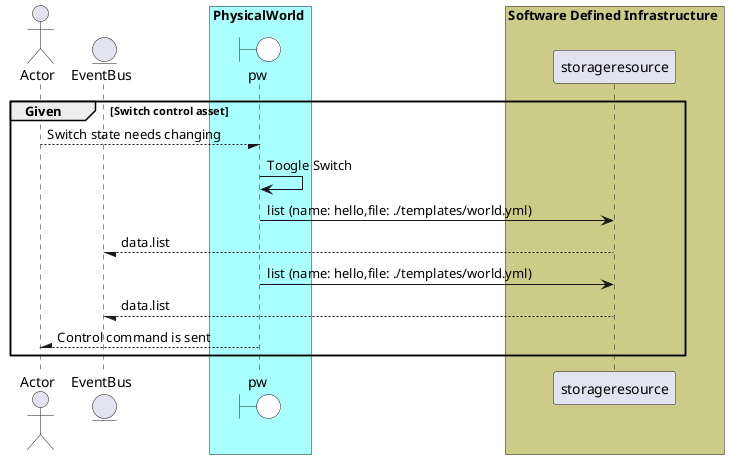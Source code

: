 @startuml


actor "Actor"


entity EventBus

box PhysicalWorld #aaffff
    boundary pw #white
end box


box Software Defined Infrastructure #cccc88
            participant storageresource
    end box

group Given [Switch control asset]

"Actor" --/ pw: Switch state needs changing
"pw" -> pw: Toogle Switch

    pw -> "storageresource": list (name: hello,file: ./templates/world.yml)

    "storageresource" --/ EventBus: data.list

    pw -> "storageresource": list (name: hello,file: ./templates/world.yml)

    "storageresource" --/ EventBus: data.list



"Actor" /-- pw: Control command is sent


end

@enduml
